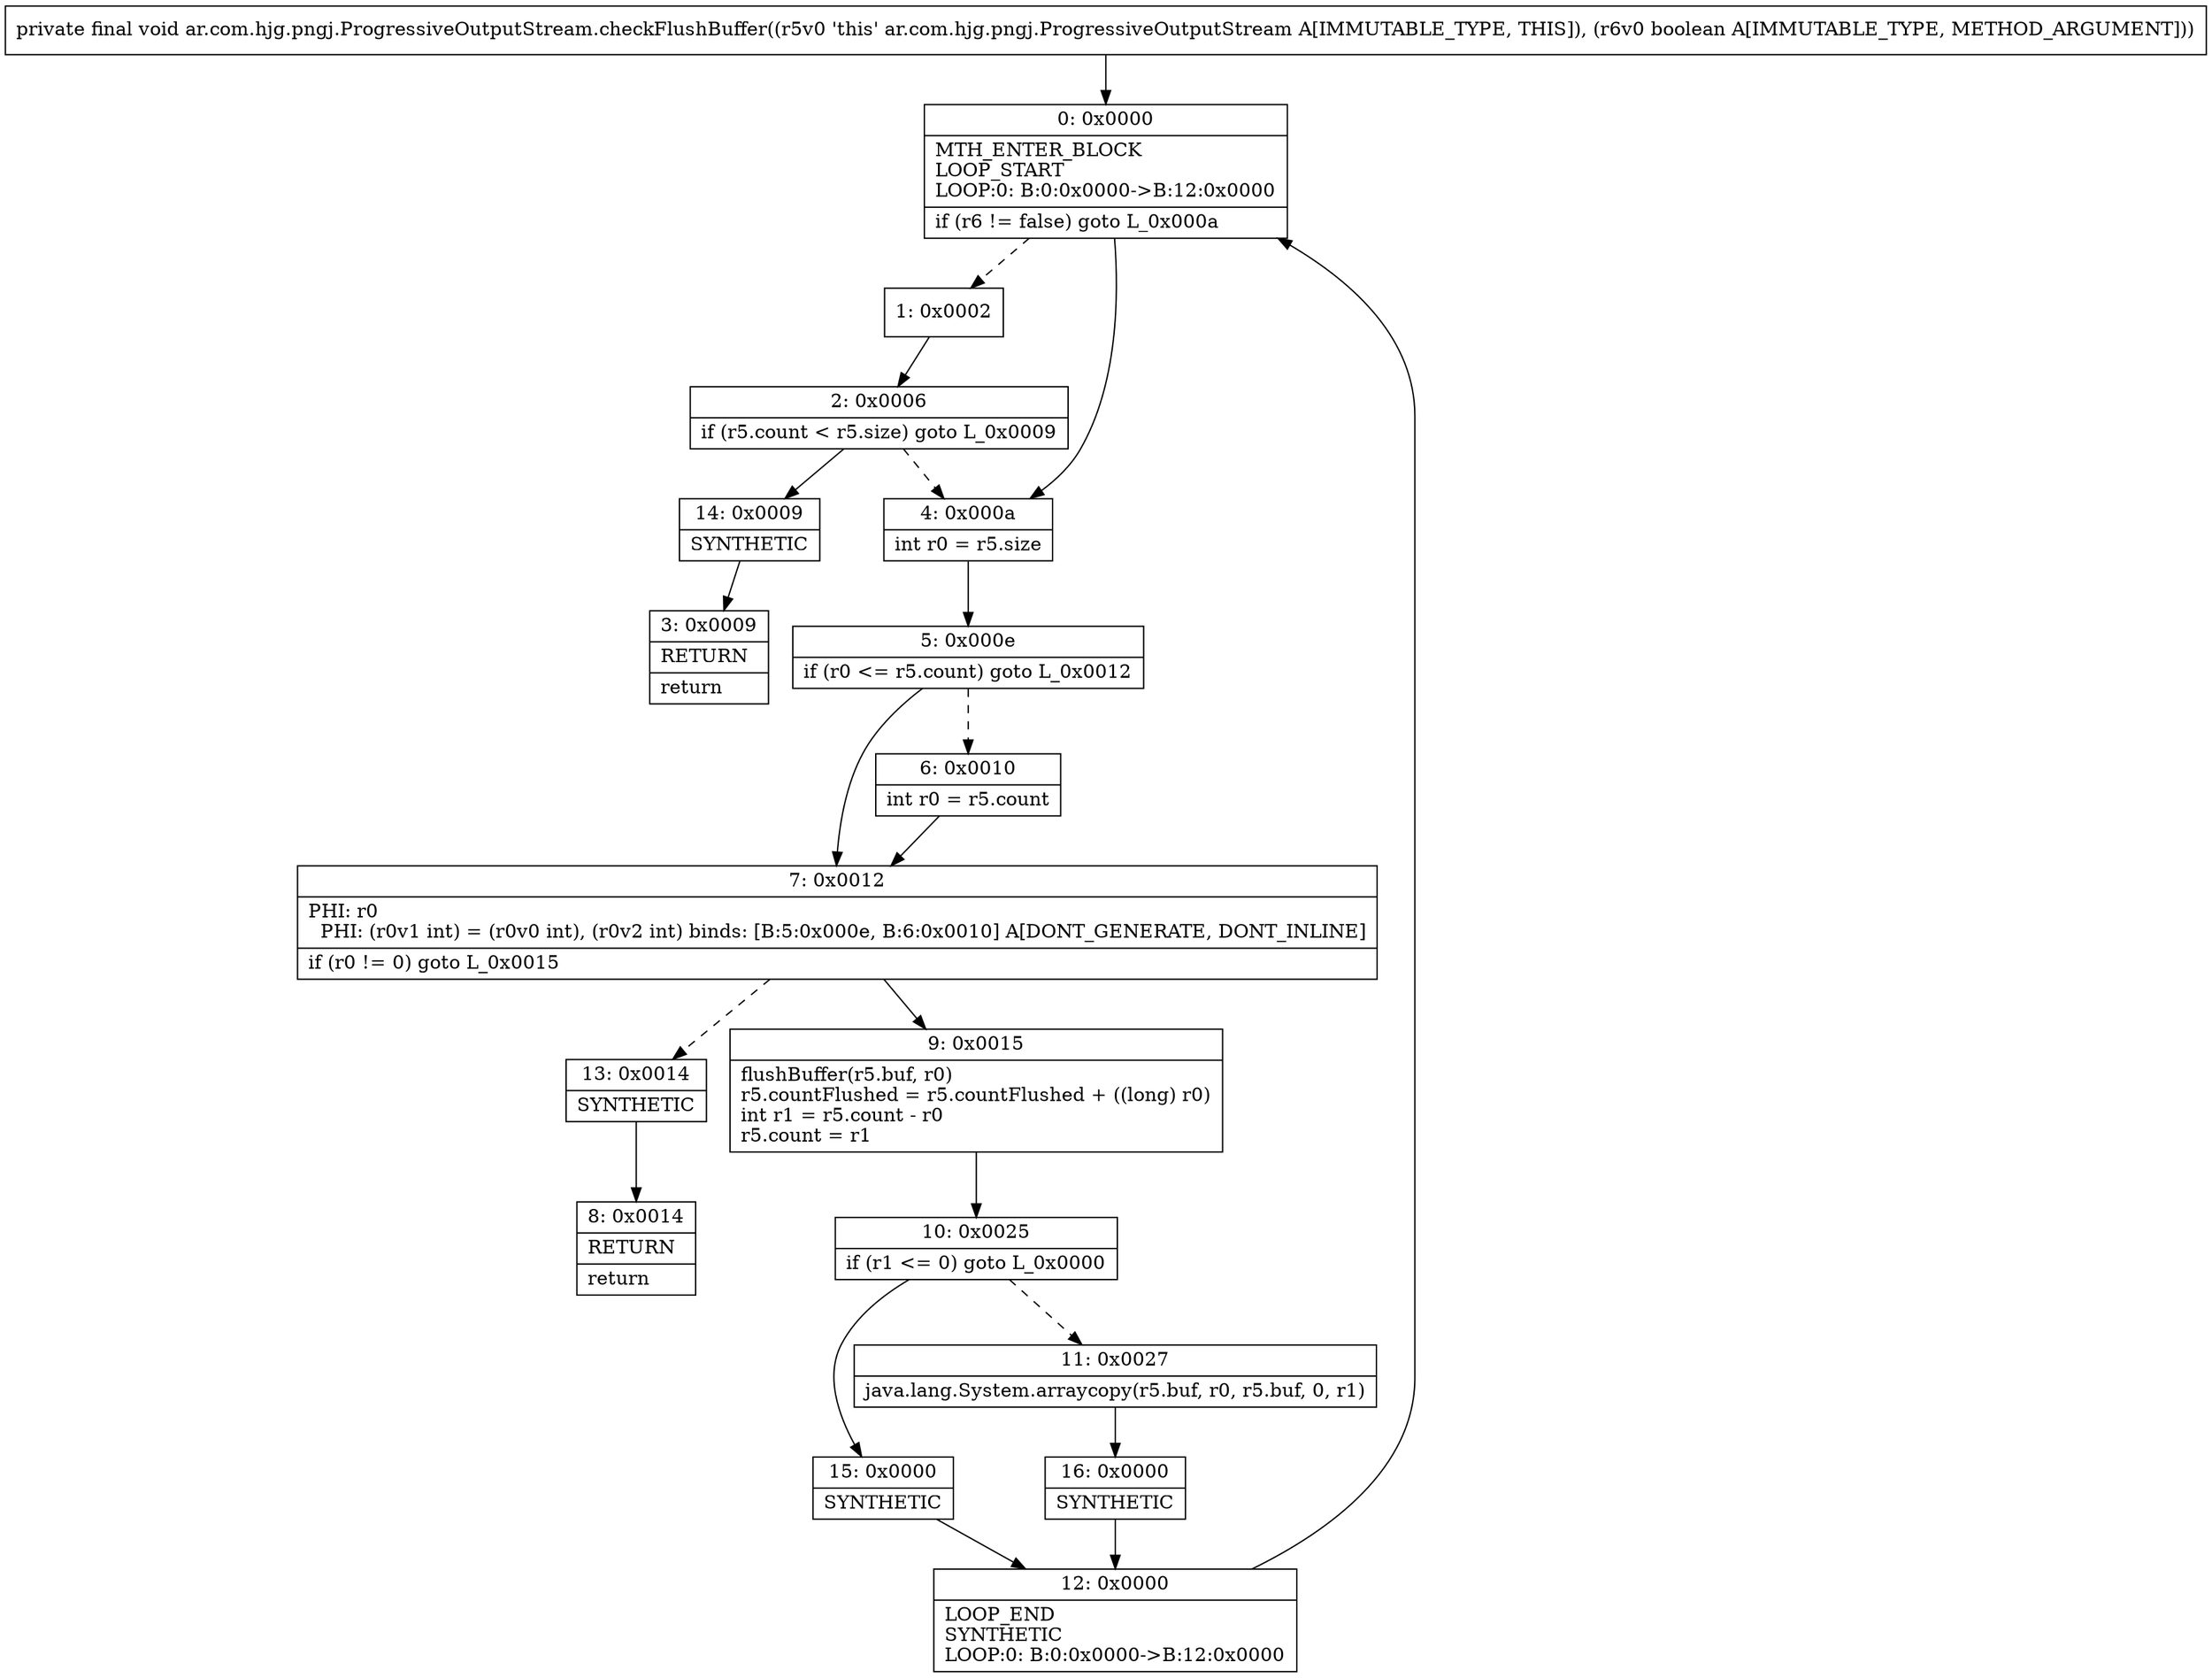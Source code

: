 digraph "CFG forar.com.hjg.pngj.ProgressiveOutputStream.checkFlushBuffer(Z)V" {
Node_0 [shape=record,label="{0\:\ 0x0000|MTH_ENTER_BLOCK\lLOOP_START\lLOOP:0: B:0:0x0000\-\>B:12:0x0000\l|if (r6 != false) goto L_0x000a\l}"];
Node_1 [shape=record,label="{1\:\ 0x0002}"];
Node_2 [shape=record,label="{2\:\ 0x0006|if (r5.count \< r5.size) goto L_0x0009\l}"];
Node_3 [shape=record,label="{3\:\ 0x0009|RETURN\l|return\l}"];
Node_4 [shape=record,label="{4\:\ 0x000a|int r0 = r5.size\l}"];
Node_5 [shape=record,label="{5\:\ 0x000e|if (r0 \<= r5.count) goto L_0x0012\l}"];
Node_6 [shape=record,label="{6\:\ 0x0010|int r0 = r5.count\l}"];
Node_7 [shape=record,label="{7\:\ 0x0012|PHI: r0 \l  PHI: (r0v1 int) = (r0v0 int), (r0v2 int) binds: [B:5:0x000e, B:6:0x0010] A[DONT_GENERATE, DONT_INLINE]\l|if (r0 != 0) goto L_0x0015\l}"];
Node_8 [shape=record,label="{8\:\ 0x0014|RETURN\l|return\l}"];
Node_9 [shape=record,label="{9\:\ 0x0015|flushBuffer(r5.buf, r0)\lr5.countFlushed = r5.countFlushed + ((long) r0)\lint r1 = r5.count \- r0\lr5.count = r1\l}"];
Node_10 [shape=record,label="{10\:\ 0x0025|if (r1 \<= 0) goto L_0x0000\l}"];
Node_11 [shape=record,label="{11\:\ 0x0027|java.lang.System.arraycopy(r5.buf, r0, r5.buf, 0, r1)\l}"];
Node_12 [shape=record,label="{12\:\ 0x0000|LOOP_END\lSYNTHETIC\lLOOP:0: B:0:0x0000\-\>B:12:0x0000\l}"];
Node_13 [shape=record,label="{13\:\ 0x0014|SYNTHETIC\l}"];
Node_14 [shape=record,label="{14\:\ 0x0009|SYNTHETIC\l}"];
Node_15 [shape=record,label="{15\:\ 0x0000|SYNTHETIC\l}"];
Node_16 [shape=record,label="{16\:\ 0x0000|SYNTHETIC\l}"];
MethodNode[shape=record,label="{private final void ar.com.hjg.pngj.ProgressiveOutputStream.checkFlushBuffer((r5v0 'this' ar.com.hjg.pngj.ProgressiveOutputStream A[IMMUTABLE_TYPE, THIS]), (r6v0 boolean A[IMMUTABLE_TYPE, METHOD_ARGUMENT])) }"];
MethodNode -> Node_0;
Node_0 -> Node_1[style=dashed];
Node_0 -> Node_4;
Node_1 -> Node_2;
Node_2 -> Node_4[style=dashed];
Node_2 -> Node_14;
Node_4 -> Node_5;
Node_5 -> Node_6[style=dashed];
Node_5 -> Node_7;
Node_6 -> Node_7;
Node_7 -> Node_9;
Node_7 -> Node_13[style=dashed];
Node_9 -> Node_10;
Node_10 -> Node_11[style=dashed];
Node_10 -> Node_15;
Node_11 -> Node_16;
Node_12 -> Node_0;
Node_13 -> Node_8;
Node_14 -> Node_3;
Node_15 -> Node_12;
Node_16 -> Node_12;
}

